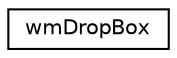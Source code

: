 digraph G
{
  edge [fontname="Helvetica",fontsize="10",labelfontname="Helvetica",labelfontsize="10"];
  node [fontname="Helvetica",fontsize="10",shape=record];
  rankdir=LR;
  Node1 [label="wmDropBox",height=0.2,width=0.4,color="black", fillcolor="white", style="filled",URL="$da/d4b/structwmDropBox.html"];
}
